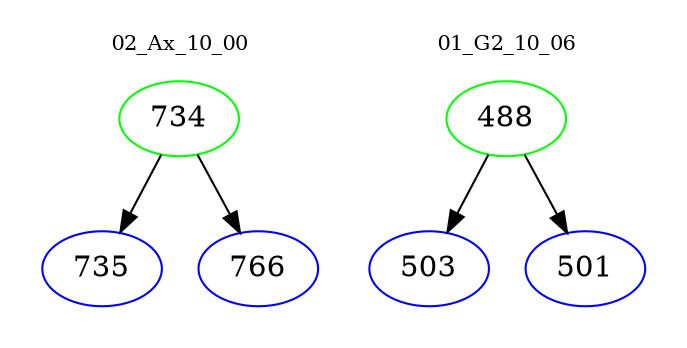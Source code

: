 digraph{
subgraph cluster_0 {
color = white
label = "02_Ax_10_00";
fontsize=10;
T0_734 [label="734", color="green"]
T0_734 -> T0_735 [color="black"]
T0_735 [label="735", color="blue"]
T0_734 -> T0_766 [color="black"]
T0_766 [label="766", color="blue"]
}
subgraph cluster_1 {
color = white
label = "01_G2_10_06";
fontsize=10;
T1_488 [label="488", color="green"]
T1_488 -> T1_503 [color="black"]
T1_503 [label="503", color="blue"]
T1_488 -> T1_501 [color="black"]
T1_501 [label="501", color="blue"]
}
}
